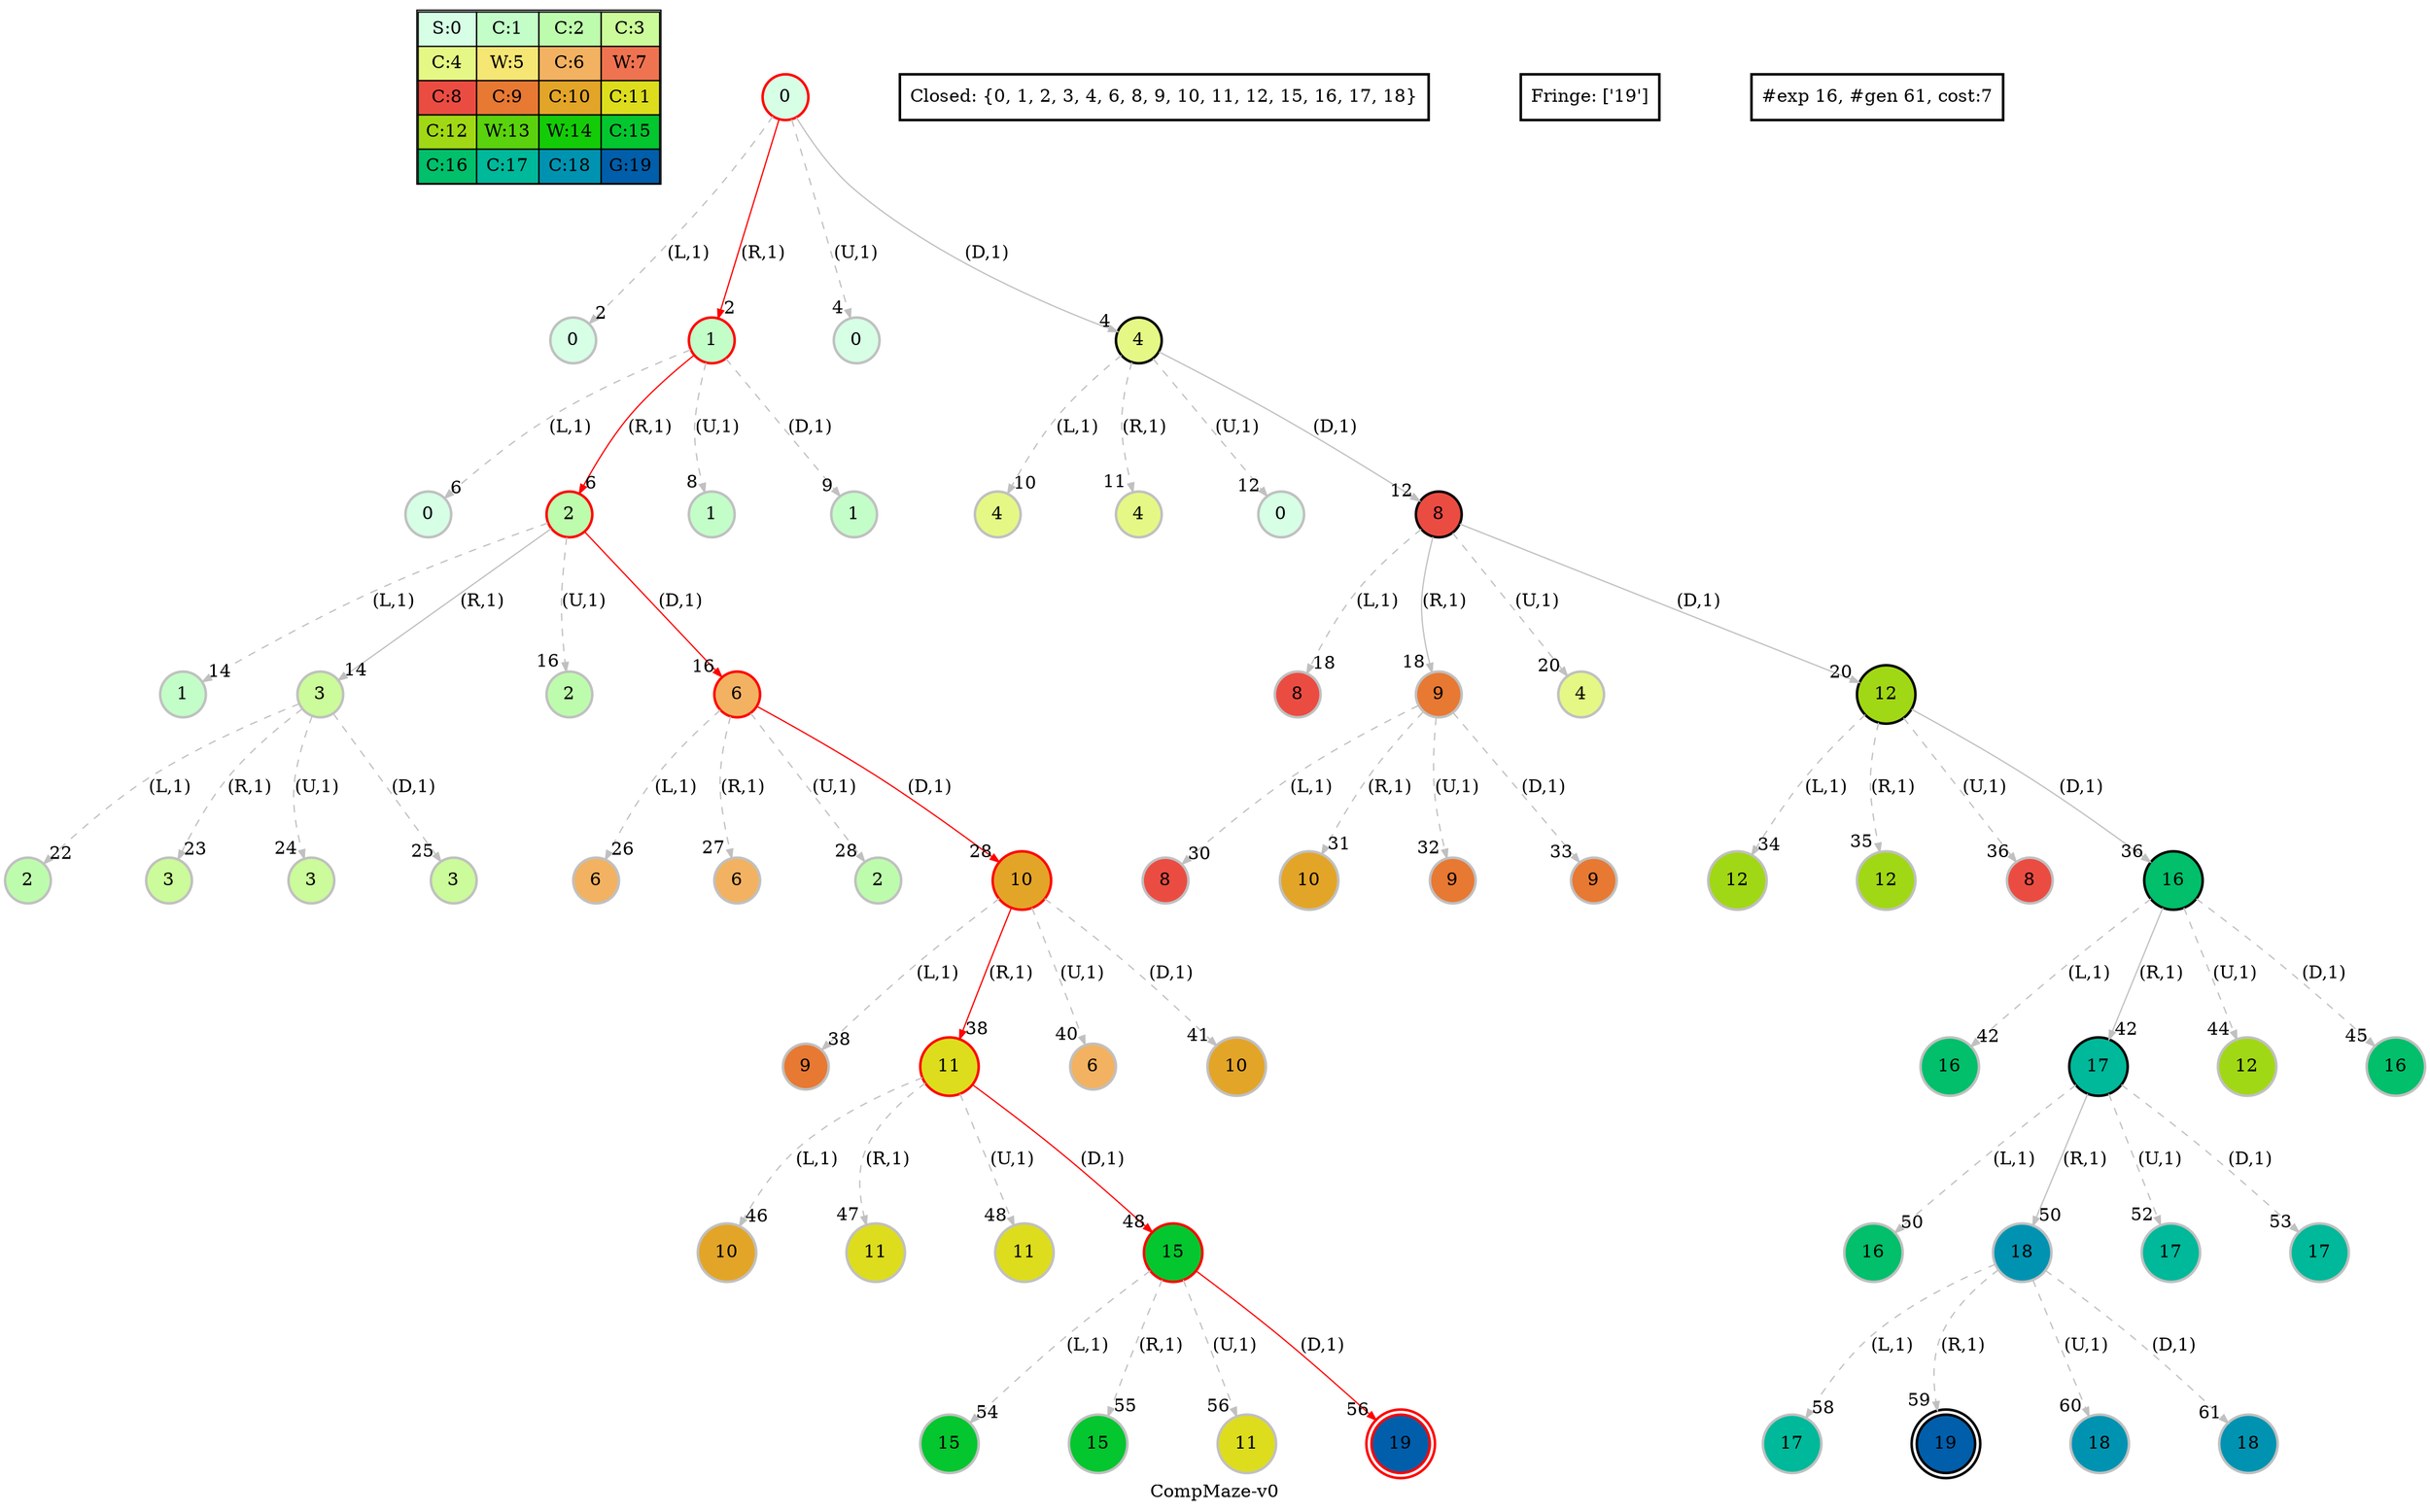 digraph CompMaze { label="CompMaze-v0" nodesep=1 ranksep="1.2" node [shape=circle penwidth=2] edge [arrowsize=0.7] 
subgraph MAP {label=Map;map [shape=plaintext label=<<table border="1" cellpadding="5" cellspacing="0" cellborder="1"><tr><td bgcolor="0.39803922 0.15947579 0.99679532 1.        ">S:0</td><td bgcolor="0.35098039 0.23194764 0.99315867 1.        ">C:1</td><td bgcolor="0.29607843 0.31486959 0.98720184 1.        ">C:2</td><td bgcolor="0.24901961 0.38410575 0.98063477 1.        ">C:3</td></tr><tr><td bgcolor="0.19411765 0.46220388 0.97128103 1.        ">C:4</td><td bgcolor="0.14705882 0.52643216 0.96182564 1.        ">W:5</td><td bgcolor="0.09215686 0.59770746 0.94913494 1.        ">C:6</td><td bgcolor="0.0372549  0.66454018 0.93467977 1.        ">W:7</td></tr><tr><td bgcolor="0.00980392 0.71791192 0.92090552 1.        ">C:8</td><td bgcolor="0.06470588 0.77520398 0.9032472  1.        ">C:9</td><td bgcolor="0.11176471 0.81974048 0.88677369 1.        ">C:10</td><td bgcolor="0.16666667 0.8660254  0.8660254  1.        ">C:11</td></tr><tr><td bgcolor="0.21372549 0.9005867  0.84695821 1.        ">C:12</td><td bgcolor="0.26862745 0.93467977 0.82325295 1.        ">W:13</td><td bgcolor="0.32352941 0.96182564 0.79801723 1.        ">W:14</td><td bgcolor="0.37058824 0.97940977 0.77520398 1.        ">C:15</td></tr><tr><td bgcolor="0.4254902  0.99315867 0.74725253 1.        ">C:16</td><td bgcolor="0.47254902 0.99907048 0.72218645 1.        ">C:17</td><td bgcolor="0.52745098 0.99907048 0.69169844 1.        ">C:18</td><td bgcolor="0.5745098  0.99315867 0.66454018 1.        ">G:19</td></tr></table>>]} 
"0_0" [label="0" style=filled color=grey fillcolor="0.39803922 0.15947579 0.99679532 1.        " ];
"0_0.0-0" [label="0" style=filled color=grey fillcolor="0.39803922 0.15947579 0.99679532 1.        " ]; "0_0" -> "0_0.0-0" [label="(L,1)" headlabel=" 2 " style="dashed" color=grey ]; "0_c" [label="Closed: {0}" shape=box]; "0_fr" [label="Fringe: []" shape=box];
"0_0" [label="0" style=filled color=black color=red fillcolor="0.39803922 0.15947579 0.99679532 1.        " ];"0_0.1-1" [label="1" style=filled color=grey color=red fillcolor="0.35098039 0.23194764 0.99315867 1.        " ]; "0_0" -> "0_0.1-1" [label="(R,1)" headlabel=" 2 " style="" color=grey color=red ]; "0_c" [label="Closed: {0}" shape=box]; "0_fr" [label="Fringe: []" shape=box];
"0_0.0-2" [label="0" style=filled color=grey fillcolor="0.39803922 0.15947579 0.99679532 1.        " ]; "0_0" -> "0_0.0-2" [label="(U,1)" headlabel=" 4 " style="dashed" color=grey ]; "0_c" [label="Closed: {0}" shape=box]; "0_fr" [label="Fringe: ['1']" shape=box];
"0_0.4-3" [label="4" style=filled color=grey fillcolor="0.19411765 0.46220388 0.97128103 1.        " ]; "0_0" -> "0_0.4-3" [label="(D,1)" headlabel=" 4 " style="" color=grey ]; "0_c" [label="Closed: {0}" shape=box]; "0_fr" [label="Fringe: ['1']" shape=box];
"0_0.1.0-0" [label="0" style=filled color=grey fillcolor="0.39803922 0.15947579 0.99679532 1.        " ]; "0_0.1-1" -> "0_0.1.0-0" [label="(L,1)" headlabel=" 6 " style="dashed" color=grey ]; "0_c" [label="Closed: {0, 1}" shape=box]; "0_fr" [label="Fringe: ['4']" shape=box];
"0_0.1-1" [label="1" style=filled color=black color=red fillcolor="0.35098039 0.23194764 0.99315867 1.        " ];"0_0.1.2-1" [label="2" style=filled color=grey color=red fillcolor="0.29607843 0.31486959 0.98720184 1.        " ]; "0_0.1-1" -> "0_0.1.2-1" [label="(R,1)" headlabel=" 6 " style="" color=grey color=red ]; "0_c" [label="Closed: {0, 1}" shape=box]; "0_fr" [label="Fringe: ['4']" shape=box];
"0_0.1.1-2" [label="1" style=filled color=grey fillcolor="0.35098039 0.23194764 0.99315867 1.        " ]; "0_0.1-1" -> "0_0.1.1-2" [label="(U,1)" headlabel=" 8 " style="dashed" color=grey ]; "0_c" [label="Closed: {0, 1}" shape=box]; "0_fr" [label="Fringe: ['4', '2']" shape=box];
"0_0.1.1-3" [label="1" style=filled color=grey fillcolor="0.35098039 0.23194764 0.99315867 1.        " ]; "0_0.1-1" -> "0_0.1.1-3" [label="(D,1)" headlabel=" 9 " style="dashed" color=grey ]; "0_c" [label="Closed: {0, 1}" shape=box]; "0_fr" [label="Fringe: ['4', '2']" shape=box];
"0_0.4.4-0" [label="4" style=filled color=grey fillcolor="0.19411765 0.46220388 0.97128103 1.        " ]; "0_0.4-3" -> "0_0.4.4-0" [label="(L,1)" headlabel=" 10 " style="dashed" color=grey ]; "0_c" [label="Closed: {0, 1, 4}" shape=box]; "0_fr" [label="Fringe: ['2']" shape=box];
"0_0.4.4-1" [label="4" style=filled color=grey fillcolor="0.19411765 0.46220388 0.97128103 1.        " ]; "0_0.4-3" -> "0_0.4.4-1" [label="(R,1)" headlabel=" 11 " style="dashed" color=grey ]; "0_c" [label="Closed: {0, 1, 4}" shape=box]; "0_fr" [label="Fringe: ['2']" shape=box];
"0_0.4.0-2" [label="0" style=filled color=grey fillcolor="0.39803922 0.15947579 0.99679532 1.        " ]; "0_0.4-3" -> "0_0.4.0-2" [label="(U,1)" headlabel=" 12 " style="dashed" color=grey ]; "0_c" [label="Closed: {0, 1, 4}" shape=box]; "0_fr" [label="Fringe: ['2']" shape=box];
"0_0.4-3" [label="4" style=filled color=black fillcolor="0.19411765 0.46220388 0.97128103 1.        " ];"0_0.4.8-3" [label="8" style=filled color=grey fillcolor="0.00980392 0.71791192 0.92090552 1.        " ]; "0_0.4-3" -> "0_0.4.8-3" [label="(D,1)" headlabel=" 12 " style="" color=grey ]; "0_c" [label="Closed: {0, 1, 4}" shape=box]; "0_fr" [label="Fringe: ['2']" shape=box];
"0_0.1.2.1-0" [label="1" style=filled color=grey fillcolor="0.35098039 0.23194764 0.99315867 1.        " ]; "0_0.1.2-1" -> "0_0.1.2.1-0" [label="(L,1)" headlabel=" 14 " style="dashed" color=grey ]; "0_c" [label="Closed: {0, 1, 2, 4}" shape=box]; "0_fr" [label="Fringe: ['8']" shape=box];
"0_0.1.2-1" [label="2" style=filled color=black color=red fillcolor="0.29607843 0.31486959 0.98720184 1.        " ];"0_0.1.2.3-1" [label="3" style=filled color=grey fillcolor="0.24901961 0.38410575 0.98063477 1.        " ]; "0_0.1.2-1" -> "0_0.1.2.3-1" [label="(R,1)" headlabel=" 14 " style="" color=grey ]; "0_c" [label="Closed: {0, 1, 2, 4}" shape=box]; "0_fr" [label="Fringe: ['8']" shape=box];
"0_0.1.2.2-2" [label="2" style=filled color=grey fillcolor="0.29607843 0.31486959 0.98720184 1.        " ]; "0_0.1.2-1" -> "0_0.1.2.2-2" [label="(U,1)" headlabel=" 16 " style="dashed" color=grey ]; "0_c" [label="Closed: {0, 1, 2, 4}" shape=box]; "0_fr" [label="Fringe: ['8', '3']" shape=box];
"0_0.1.2.6-3" [label="6" style=filled color=grey color=red fillcolor="0.09215686 0.59770746 0.94913494 1.        " ]; "0_0.1.2-1" -> "0_0.1.2.6-3" [label="(D,1)" headlabel=" 16 " style="" color=grey color=red ]; "0_c" [label="Closed: {0, 1, 2, 4}" shape=box]; "0_fr" [label="Fringe: ['8', '3']" shape=box];
"0_0.4.8.8-0" [label="8" style=filled color=grey fillcolor="0.00980392 0.71791192 0.92090552 1.        " ]; "0_0.4.8-3" -> "0_0.4.8.8-0" [label="(L,1)" headlabel=" 18 " style="dashed" color=grey ]; "0_c" [label="Closed: {0, 1, 2, 4, 8}" shape=box]; "0_fr" [label="Fringe: ['3', '6']" shape=box];
"0_0.4.8-3" [label="8" style=filled color=black fillcolor="0.00980392 0.71791192 0.92090552 1.        " ];"0_0.4.8.9-1" [label="9" style=filled color=grey fillcolor="0.06470588 0.77520398 0.9032472  1.        " ]; "0_0.4.8-3" -> "0_0.4.8.9-1" [label="(R,1)" headlabel=" 18 " style="" color=grey ]; "0_c" [label="Closed: {0, 1, 2, 4, 8}" shape=box]; "0_fr" [label="Fringe: ['3', '6']" shape=box];
"0_0.4.8.4-2" [label="4" style=filled color=grey fillcolor="0.19411765 0.46220388 0.97128103 1.        " ]; "0_0.4.8-3" -> "0_0.4.8.4-2" [label="(U,1)" headlabel=" 20 " style="dashed" color=grey ]; "0_c" [label="Closed: {0, 1, 2, 4, 8}" shape=box]; "0_fr" [label="Fringe: ['3', '6', '9']" shape=box];
"0_0.4.8.12-3" [label="12" style=filled color=grey fillcolor="0.21372549 0.9005867  0.84695821 1.        " ]; "0_0.4.8-3" -> "0_0.4.8.12-3" [label="(D,1)" headlabel=" 20 " style="" color=grey ]; "0_c" [label="Closed: {0, 1, 2, 4, 8}" shape=box]; "0_fr" [label="Fringe: ['3', '6', '9']" shape=box];
"0_0.1.2.3.2-0" [label="2" style=filled color=grey fillcolor="0.29607843 0.31486959 0.98720184 1.        " ]; "0_0.1.2.3-1" -> "0_0.1.2.3.2-0" [label="(L,1)" headlabel=" 22 " style="dashed" color=grey ]; "0_c" [label="Closed: {0, 1, 2, 3, 4, 8}" shape=box]; "0_fr" [label="Fringe: ['6', '9', '12']" shape=box];
"0_0.1.2.3.3-1" [label="3" style=filled color=grey fillcolor="0.24901961 0.38410575 0.98063477 1.        " ]; "0_0.1.2.3-1" -> "0_0.1.2.3.3-1" [label="(R,1)" headlabel=" 23 " style="dashed" color=grey ]; "0_c" [label="Closed: {0, 1, 2, 3, 4, 8}" shape=box]; "0_fr" [label="Fringe: ['6', '9', '12']" shape=box];
"0_0.1.2.3.3-2" [label="3" style=filled color=grey fillcolor="0.24901961 0.38410575 0.98063477 1.        " ]; "0_0.1.2.3-1" -> "0_0.1.2.3.3-2" [label="(U,1)" headlabel=" 24 " style="dashed" color=grey ]; "0_c" [label="Closed: {0, 1, 2, 3, 4, 8}" shape=box]; "0_fr" [label="Fringe: ['6', '9', '12']" shape=box];
"0_0.1.2.3.3-3" [label="3" style=filled color=grey fillcolor="0.24901961 0.38410575 0.98063477 1.        " ]; "0_0.1.2.3-1" -> "0_0.1.2.3.3-3" [label="(D,1)" headlabel=" 25 " style="dashed" color=grey ]; "0_c" [label="Closed: {0, 1, 2, 3, 4, 8}" shape=box]; "0_fr" [label="Fringe: ['6', '9', '12']" shape=box];
"0_0.1.2.6.6-0" [label="6" style=filled color=grey fillcolor="0.09215686 0.59770746 0.94913494 1.        " ]; "0_0.1.2.6-3" -> "0_0.1.2.6.6-0" [label="(L,1)" headlabel=" 26 " style="dashed" color=grey ]; "0_c" [label="Closed: {0, 1, 2, 3, 4, 6, 8}" shape=box]; "0_fr" [label="Fringe: ['9', '12']" shape=box];
"0_0.1.2.6.6-1" [label="6" style=filled color=grey fillcolor="0.09215686 0.59770746 0.94913494 1.        " ]; "0_0.1.2.6-3" -> "0_0.1.2.6.6-1" [label="(R,1)" headlabel=" 27 " style="dashed" color=grey ]; "0_c" [label="Closed: {0, 1, 2, 3, 4, 6, 8}" shape=box]; "0_fr" [label="Fringe: ['9', '12']" shape=box];
"0_0.1.2.6.2-2" [label="2" style=filled color=grey fillcolor="0.29607843 0.31486959 0.98720184 1.        " ]; "0_0.1.2.6-3" -> "0_0.1.2.6.2-2" [label="(U,1)" headlabel=" 28 " style="dashed" color=grey ]; "0_c" [label="Closed: {0, 1, 2, 3, 4, 6, 8}" shape=box]; "0_fr" [label="Fringe: ['9', '12']" shape=box];
"0_0.1.2.6-3" [label="6" style=filled color=black color=red fillcolor="0.09215686 0.59770746 0.94913494 1.        " ];"0_0.1.2.6.10-3" [label="10" style=filled color=grey color=red fillcolor="0.11176471 0.81974048 0.88677369 1.        " ]; "0_0.1.2.6-3" -> "0_0.1.2.6.10-3" [label="(D,1)" headlabel=" 28 " style="" color=grey color=red ]; "0_c" [label="Closed: {0, 1, 2, 3, 4, 6, 8}" shape=box]; "0_fr" [label="Fringe: ['9', '12']" shape=box];
"0_0.4.8.9.8-0" [label="8" style=filled color=grey fillcolor="0.00980392 0.71791192 0.92090552 1.        " ]; "0_0.4.8.9-1" -> "0_0.4.8.9.8-0" [label="(L,1)" headlabel=" 30 " style="dashed" color=grey ]; "0_c" [label="Closed: {0, 1, 2, 3, 4, 6, 8, 9}" shape=box]; "0_fr" [label="Fringe: ['12', '10']" shape=box];
"0_0.4.8.9.10-1" [label="10" style=filled color=grey fillcolor="0.11176471 0.81974048 0.88677369 1.        " ]; "0_0.4.8.9-1" -> "0_0.4.8.9.10-1" [label="(R,1)" headlabel=" 31 " style="dashed" color=grey ]; "0_c" [label="Closed: {0, 1, 2, 3, 4, 6, 8, 9}" shape=box]; "0_fr" [label="Fringe: ['12', '10']" shape=box];
"0_0.4.8.9.9-2" [label="9" style=filled color=grey fillcolor="0.06470588 0.77520398 0.9032472  1.        " ]; "0_0.4.8.9-1" -> "0_0.4.8.9.9-2" [label="(U,1)" headlabel=" 32 " style="dashed" color=grey ]; "0_c" [label="Closed: {0, 1, 2, 3, 4, 6, 8, 9}" shape=box]; "0_fr" [label="Fringe: ['12', '10']" shape=box];
"0_0.4.8.9.9-3" [label="9" style=filled color=grey fillcolor="0.06470588 0.77520398 0.9032472  1.        " ]; "0_0.4.8.9-1" -> "0_0.4.8.9.9-3" [label="(D,1)" headlabel=" 33 " style="dashed" color=grey ]; "0_c" [label="Closed: {0, 1, 2, 3, 4, 6, 8, 9}" shape=box]; "0_fr" [label="Fringe: ['12', '10']" shape=box];
"0_0.4.8.12.12-0" [label="12" style=filled color=grey fillcolor="0.21372549 0.9005867  0.84695821 1.        " ]; "0_0.4.8.12-3" -> "0_0.4.8.12.12-0" [label="(L,1)" headlabel=" 34 " style="dashed" color=grey ]; "0_c" [label="Closed: {0, 1, 2, 3, 4, 6, 8, 9, 12}" shape=box]; "0_fr" [label="Fringe: ['10']" shape=box];
"0_0.4.8.12.12-1" [label="12" style=filled color=grey fillcolor="0.21372549 0.9005867  0.84695821 1.        " ]; "0_0.4.8.12-3" -> "0_0.4.8.12.12-1" [label="(R,1)" headlabel=" 35 " style="dashed" color=grey ]; "0_c" [label="Closed: {0, 1, 2, 3, 4, 6, 8, 9, 12}" shape=box]; "0_fr" [label="Fringe: ['10']" shape=box];
"0_0.4.8.12.8-2" [label="8" style=filled color=grey fillcolor="0.00980392 0.71791192 0.92090552 1.        " ]; "0_0.4.8.12-3" -> "0_0.4.8.12.8-2" [label="(U,1)" headlabel=" 36 " style="dashed" color=grey ]; "0_c" [label="Closed: {0, 1, 2, 3, 4, 6, 8, 9, 12}" shape=box]; "0_fr" [label="Fringe: ['10']" shape=box];
"0_0.4.8.12-3" [label="12" style=filled color=black fillcolor="0.21372549 0.9005867  0.84695821 1.        " ];"0_0.4.8.12.16-3" [label="16" style=filled color=grey fillcolor="0.4254902  0.99315867 0.74725253 1.        " ]; "0_0.4.8.12-3" -> "0_0.4.8.12.16-3" [label="(D,1)" headlabel=" 36 " style="" color=grey ]; "0_c" [label="Closed: {0, 1, 2, 3, 4, 6, 8, 9, 12}" shape=box]; "0_fr" [label="Fringe: ['10']" shape=box];
"0_0.1.2.6.10.9-0" [label="9" style=filled color=grey fillcolor="0.06470588 0.77520398 0.9032472  1.        " ]; "0_0.1.2.6.10-3" -> "0_0.1.2.6.10.9-0" [label="(L,1)" headlabel=" 38 " style="dashed" color=grey ]; "0_c" [label="Closed: {0, 1, 2, 3, 4, 6, 8, 9, 10, 12}" shape=box]; "0_fr" [label="Fringe: ['16']" shape=box];
"0_0.1.2.6.10-3" [label="10" style=filled color=black color=red fillcolor="0.11176471 0.81974048 0.88677369 1.        " ];"0_0.1.2.6.10.11-1" [label="11" style=filled color=grey color=red fillcolor="0.16666667 0.8660254  0.8660254  1.        " ]; "0_0.1.2.6.10-3" -> "0_0.1.2.6.10.11-1" [label="(R,1)" headlabel=" 38 " style="" color=grey color=red ]; "0_c" [label="Closed: {0, 1, 2, 3, 4, 6, 8, 9, 10, 12}" shape=box]; "0_fr" [label="Fringe: ['16']" shape=box];
"0_0.1.2.6.10.6-2" [label="6" style=filled color=grey fillcolor="0.09215686 0.59770746 0.94913494 1.        " ]; "0_0.1.2.6.10-3" -> "0_0.1.2.6.10.6-2" [label="(U,1)" headlabel=" 40 " style="dashed" color=grey ]; "0_c" [label="Closed: {0, 1, 2, 3, 4, 6, 8, 9, 10, 12}" shape=box]; "0_fr" [label="Fringe: ['16', '11']" shape=box];
"0_0.1.2.6.10.10-3" [label="10" style=filled color=grey fillcolor="0.11176471 0.81974048 0.88677369 1.        " ]; "0_0.1.2.6.10-3" -> "0_0.1.2.6.10.10-3" [label="(D,1)" headlabel=" 41 " style="dashed" color=grey ]; "0_c" [label="Closed: {0, 1, 2, 3, 4, 6, 8, 9, 10, 12}" shape=box]; "0_fr" [label="Fringe: ['16', '11']" shape=box];
"0_0.4.8.12.16.16-0" [label="16" style=filled color=grey fillcolor="0.4254902  0.99315867 0.74725253 1.        " ]; "0_0.4.8.12.16-3" -> "0_0.4.8.12.16.16-0" [label="(L,1)" headlabel=" 42 " style="dashed" color=grey ]; "0_c" [label="Closed: {0, 1, 2, 3, 4, 6, 8, 9, 10, 12, 16}" shape=box]; "0_fr" [label="Fringe: ['11']" shape=box];
"0_0.4.8.12.16-3" [label="16" style=filled color=black fillcolor="0.4254902  0.99315867 0.74725253 1.        " ];"0_0.4.8.12.16.17-1" [label="17" style=filled color=grey fillcolor="0.47254902 0.99907048 0.72218645 1.        " ]; "0_0.4.8.12.16-3" -> "0_0.4.8.12.16.17-1" [label="(R,1)" headlabel=" 42 " style="" color=grey ]; "0_c" [label="Closed: {0, 1, 2, 3, 4, 6, 8, 9, 10, 12, 16}" shape=box]; "0_fr" [label="Fringe: ['11']" shape=box];
"0_0.4.8.12.16.12-2" [label="12" style=filled color=grey fillcolor="0.21372549 0.9005867  0.84695821 1.        " ]; "0_0.4.8.12.16-3" -> "0_0.4.8.12.16.12-2" [label="(U,1)" headlabel=" 44 " style="dashed" color=grey ]; "0_c" [label="Closed: {0, 1, 2, 3, 4, 6, 8, 9, 10, 12, 16}" shape=box]; "0_fr" [label="Fringe: ['11', '17']" shape=box];
"0_0.4.8.12.16.16-3" [label="16" style=filled color=grey fillcolor="0.4254902  0.99315867 0.74725253 1.        " ]; "0_0.4.8.12.16-3" -> "0_0.4.8.12.16.16-3" [label="(D,1)" headlabel=" 45 " style="dashed" color=grey ]; "0_c" [label="Closed: {0, 1, 2, 3, 4, 6, 8, 9, 10, 12, 16}" shape=box]; "0_fr" [label="Fringe: ['11', '17']" shape=box];
"0_0.1.2.6.10.11.10-0" [label="10" style=filled color=grey fillcolor="0.11176471 0.81974048 0.88677369 1.        " ]; "0_0.1.2.6.10.11-1" -> "0_0.1.2.6.10.11.10-0" [label="(L,1)" headlabel=" 46 " style="dashed" color=grey ]; "0_c" [label="Closed: {0, 1, 2, 3, 4, 6, 8, 9, 10, 11, 12, 16}" shape=box]; "0_fr" [label="Fringe: ['17']" shape=box];
"0_0.1.2.6.10.11.11-1" [label="11" style=filled color=grey fillcolor="0.16666667 0.8660254  0.8660254  1.        " ]; "0_0.1.2.6.10.11-1" -> "0_0.1.2.6.10.11.11-1" [label="(R,1)" headlabel=" 47 " style="dashed" color=grey ]; "0_c" [label="Closed: {0, 1, 2, 3, 4, 6, 8, 9, 10, 11, 12, 16}" shape=box]; "0_fr" [label="Fringe: ['17']" shape=box];
"0_0.1.2.6.10.11.11-2" [label="11" style=filled color=grey fillcolor="0.16666667 0.8660254  0.8660254  1.        " ]; "0_0.1.2.6.10.11-1" -> "0_0.1.2.6.10.11.11-2" [label="(U,1)" headlabel=" 48 " style="dashed" color=grey ]; "0_c" [label="Closed: {0, 1, 2, 3, 4, 6, 8, 9, 10, 11, 12, 16}" shape=box]; "0_fr" [label="Fringe: ['17']" shape=box];
"0_0.1.2.6.10.11-1" [label="11" style=filled color=black color=red fillcolor="0.16666667 0.8660254  0.8660254  1.        " ];"0_0.1.2.6.10.11.15-3" [label="15" style=filled color=grey color=red fillcolor="0.37058824 0.97940977 0.77520398 1.        " ]; "0_0.1.2.6.10.11-1" -> "0_0.1.2.6.10.11.15-3" [label="(D,1)" headlabel=" 48 " style="" color=grey color=red ]; "0_c" [label="Closed: {0, 1, 2, 3, 4, 6, 8, 9, 10, 11, 12, 16}" shape=box]; "0_fr" [label="Fringe: ['17']" shape=box];
"0_0.4.8.12.16.17.16-0" [label="16" style=filled color=grey fillcolor="0.4254902  0.99315867 0.74725253 1.        " ]; "0_0.4.8.12.16.17-1" -> "0_0.4.8.12.16.17.16-0" [label="(L,1)" headlabel=" 50 " style="dashed" color=grey ]; "0_c" [label="Closed: {0, 1, 2, 3, 4, 6, 8, 9, 10, 11, 12, 16, 17}" shape=box]; "0_fr" [label="Fringe: ['15']" shape=box];
"0_0.4.8.12.16.17-1" [label="17" style=filled color=black fillcolor="0.47254902 0.99907048 0.72218645 1.        " ];"0_0.4.8.12.16.17.18-1" [label="18" style=filled color=grey fillcolor="0.52745098 0.99907048 0.69169844 1.        " ]; "0_0.4.8.12.16.17-1" -> "0_0.4.8.12.16.17.18-1" [label="(R,1)" headlabel=" 50 " style="" color=grey ]; "0_c" [label="Closed: {0, 1, 2, 3, 4, 6, 8, 9, 10, 11, 12, 16, 17}" shape=box]; "0_fr" [label="Fringe: ['15']" shape=box];
"0_0.4.8.12.16.17.17-2" [label="17" style=filled color=grey fillcolor="0.47254902 0.99907048 0.72218645 1.        " ]; "0_0.4.8.12.16.17-1" -> "0_0.4.8.12.16.17.17-2" [label="(U,1)" headlabel=" 52 " style="dashed" color=grey ]; "0_c" [label="Closed: {0, 1, 2, 3, 4, 6, 8, 9, 10, 11, 12, 16, 17}" shape=box]; "0_fr" [label="Fringe: ['15', '18']" shape=box];
"0_0.4.8.12.16.17.17-3" [label="17" style=filled color=grey fillcolor="0.47254902 0.99907048 0.72218645 1.        " ]; "0_0.4.8.12.16.17-1" -> "0_0.4.8.12.16.17.17-3" [label="(D,1)" headlabel=" 53 " style="dashed" color=grey ]; "0_c" [label="Closed: {0, 1, 2, 3, 4, 6, 8, 9, 10, 11, 12, 16, 17}" shape=box]; "0_fr" [label="Fringe: ['15', '18']" shape=box];
"0_0.1.2.6.10.11.15.15-0" [label="15" style=filled color=grey fillcolor="0.37058824 0.97940977 0.77520398 1.        " ]; "0_0.1.2.6.10.11.15-3" -> "0_0.1.2.6.10.11.15.15-0" [label="(L,1)" headlabel=" 54 " style="dashed" color=grey ]; "0_c" [label="Closed: {0, 1, 2, 3, 4, 6, 8, 9, 10, 11, 12, 15, 16, 17}" shape=box]; "0_fr" [label="Fringe: ['18']" shape=box];
"0_0.1.2.6.10.11.15.15-1" [label="15" style=filled color=grey fillcolor="0.37058824 0.97940977 0.77520398 1.        " ]; "0_0.1.2.6.10.11.15-3" -> "0_0.1.2.6.10.11.15.15-1" [label="(R,1)" headlabel=" 55 " style="dashed" color=grey ]; "0_c" [label="Closed: {0, 1, 2, 3, 4, 6, 8, 9, 10, 11, 12, 15, 16, 17}" shape=box]; "0_fr" [label="Fringe: ['18']" shape=box];
"0_0.1.2.6.10.11.15.11-2" [label="11" style=filled color=grey fillcolor="0.16666667 0.8660254  0.8660254  1.        " ]; "0_0.1.2.6.10.11.15-3" -> "0_0.1.2.6.10.11.15.11-2" [label="(U,1)" headlabel=" 56 " style="dashed" color=grey ]; "0_c" [label="Closed: {0, 1, 2, 3, 4, 6, 8, 9, 10, 11, 12, 15, 16, 17}" shape=box]; "0_fr" [label="Fringe: ['18']" shape=box];
"0_0.1.2.6.10.11.15-3" [label="15" style=filled color=black color=red fillcolor="0.37058824 0.97940977 0.77520398 1.        " ];"0_0.1.2.6.10.11.15.19-3" [label="19" style=filled color=black color=red fillcolor="0.5745098  0.99315867 0.66454018 1.        " peripheries=2 /*GOALSTATE*/]; "0_0.1.2.6.10.11.15-3" -> "0_0.1.2.6.10.11.15.19-3" [label="(D,1)" headlabel=" 56 " style="" color=grey color=red ]; "0_c" [label="Closed: {0, 1, 2, 3, 4, 6, 8, 9, 10, 11, 12, 15, 16, 17}" shape=box]; "0_fr" [label="Fringe: ['18']" shape=box];
"0_0.4.8.12.16.17.18.17-0" [label="17" style=filled color=grey fillcolor="0.47254902 0.99907048 0.72218645 1.        " ]; "0_0.4.8.12.16.17.18-1" -> "0_0.4.8.12.16.17.18.17-0" [label="(L,1)" headlabel=" 58 " style="dashed" color=grey ]; "0_c" [label="Closed: {0, 1, 2, 3, 4, 6, 8, 9, 10, 11, 12, 15, 16, 17, 18}" shape=box]; "0_fr" [label="Fringe: ['19']" shape=box];
"0_0.4.8.12.16.17.18.19-1" [label="19" style=filled color=black fillcolor="0.5745098  0.99315867 0.66454018 1.        " peripheries=2 /*GOALSTATE*/]; "0_0.4.8.12.16.17.18-1" -> "0_0.4.8.12.16.17.18.19-1" [label="(R,1)" headlabel=" 59 " style="dashed" color=grey ]; "0_c" [label="Closed: {0, 1, 2, 3, 4, 6, 8, 9, 10, 11, 12, 15, 16, 17, 18}" shape=box]; "0_fr" [label="Fringe: ['19']" shape=box];
"0_0.4.8.12.16.17.18.18-2" [label="18" style=filled color=grey fillcolor="0.52745098 0.99907048 0.69169844 1.        " ]; "0_0.4.8.12.16.17.18-1" -> "0_0.4.8.12.16.17.18.18-2" [label="(U,1)" headlabel=" 60 " style="dashed" color=grey ]; "0_c" [label="Closed: {0, 1, 2, 3, 4, 6, 8, 9, 10, 11, 12, 15, 16, 17, 18}" shape=box]; "0_fr" [label="Fringe: ['19']" shape=box];
"0_0.4.8.12.16.17.18.18-3" [label="18" style=filled color=grey fillcolor="0.52745098 0.99907048 0.69169844 1.        " ]; "0_0.4.8.12.16.17.18-1" -> "0_0.4.8.12.16.17.18.18-3" [label="(D,1)" headlabel=" 61 " style="dashed" color=grey ]; "0_c" [label="Closed: {0, 1, 2, 3, 4, 6, 8, 9, 10, 11, 12, 15, 16, 17, 18}" shape=box]; "0_fr" [label="Fringe: ['19']" shape=box]
"#exp 16, #gen 61, cost:7" [ shape=box ]; }
